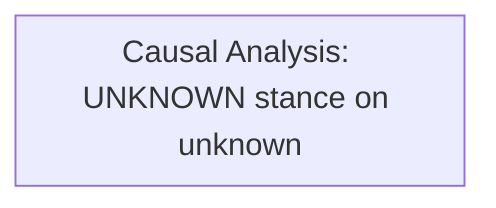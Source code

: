 graph TD

    %% Node styling

    %% Class definitions
    classDef cause fill:#f9f9f9,stroke:#999,stroke-width:1px;
    classDef intermediate fill:#e1e1e1,stroke:#666,stroke-width:1px;
    classDef effect fill:#d0e0d0,stroke:#333,stroke-width:1px;
    classDef stance fill:#d5f5f5,stroke:#0066cc,stroke-width:2px,color:#0066cc,font-weight:bold;

    %% Title
    subgraph "Causal Analysis: UNKNOWN stance on unknown"
    end